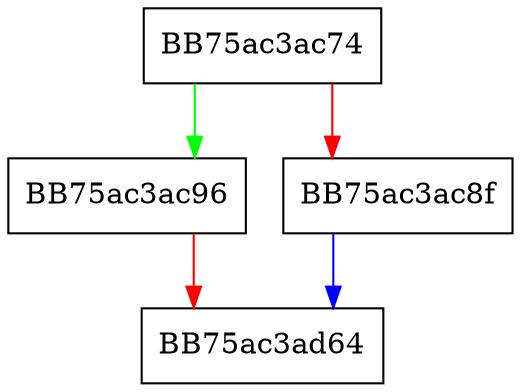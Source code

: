 digraph ReadASCIIHeader {
  node [shape="box"];
  graph [splines=ortho];
  BB75ac3ac74 -> BB75ac3ac96 [color="green"];
  BB75ac3ac74 -> BB75ac3ac8f [color="red"];
  BB75ac3ac8f -> BB75ac3ad64 [color="blue"];
  BB75ac3ac96 -> BB75ac3ad64 [color="red"];
}